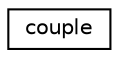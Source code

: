 digraph "Graphical Class Hierarchy"
{
  edge [fontname="Helvetica",fontsize="10",labelfontname="Helvetica",labelfontsize="10"];
  node [fontname="Helvetica",fontsize="10",shape=record];
  rankdir="LR";
  Node1 [label="couple",height=0.2,width=0.4,color="black", fillcolor="white", style="filled",URL="$classcouple.html",tooltip="CLASS COUPLE Contains all attributes and functions of couple. "];
}
